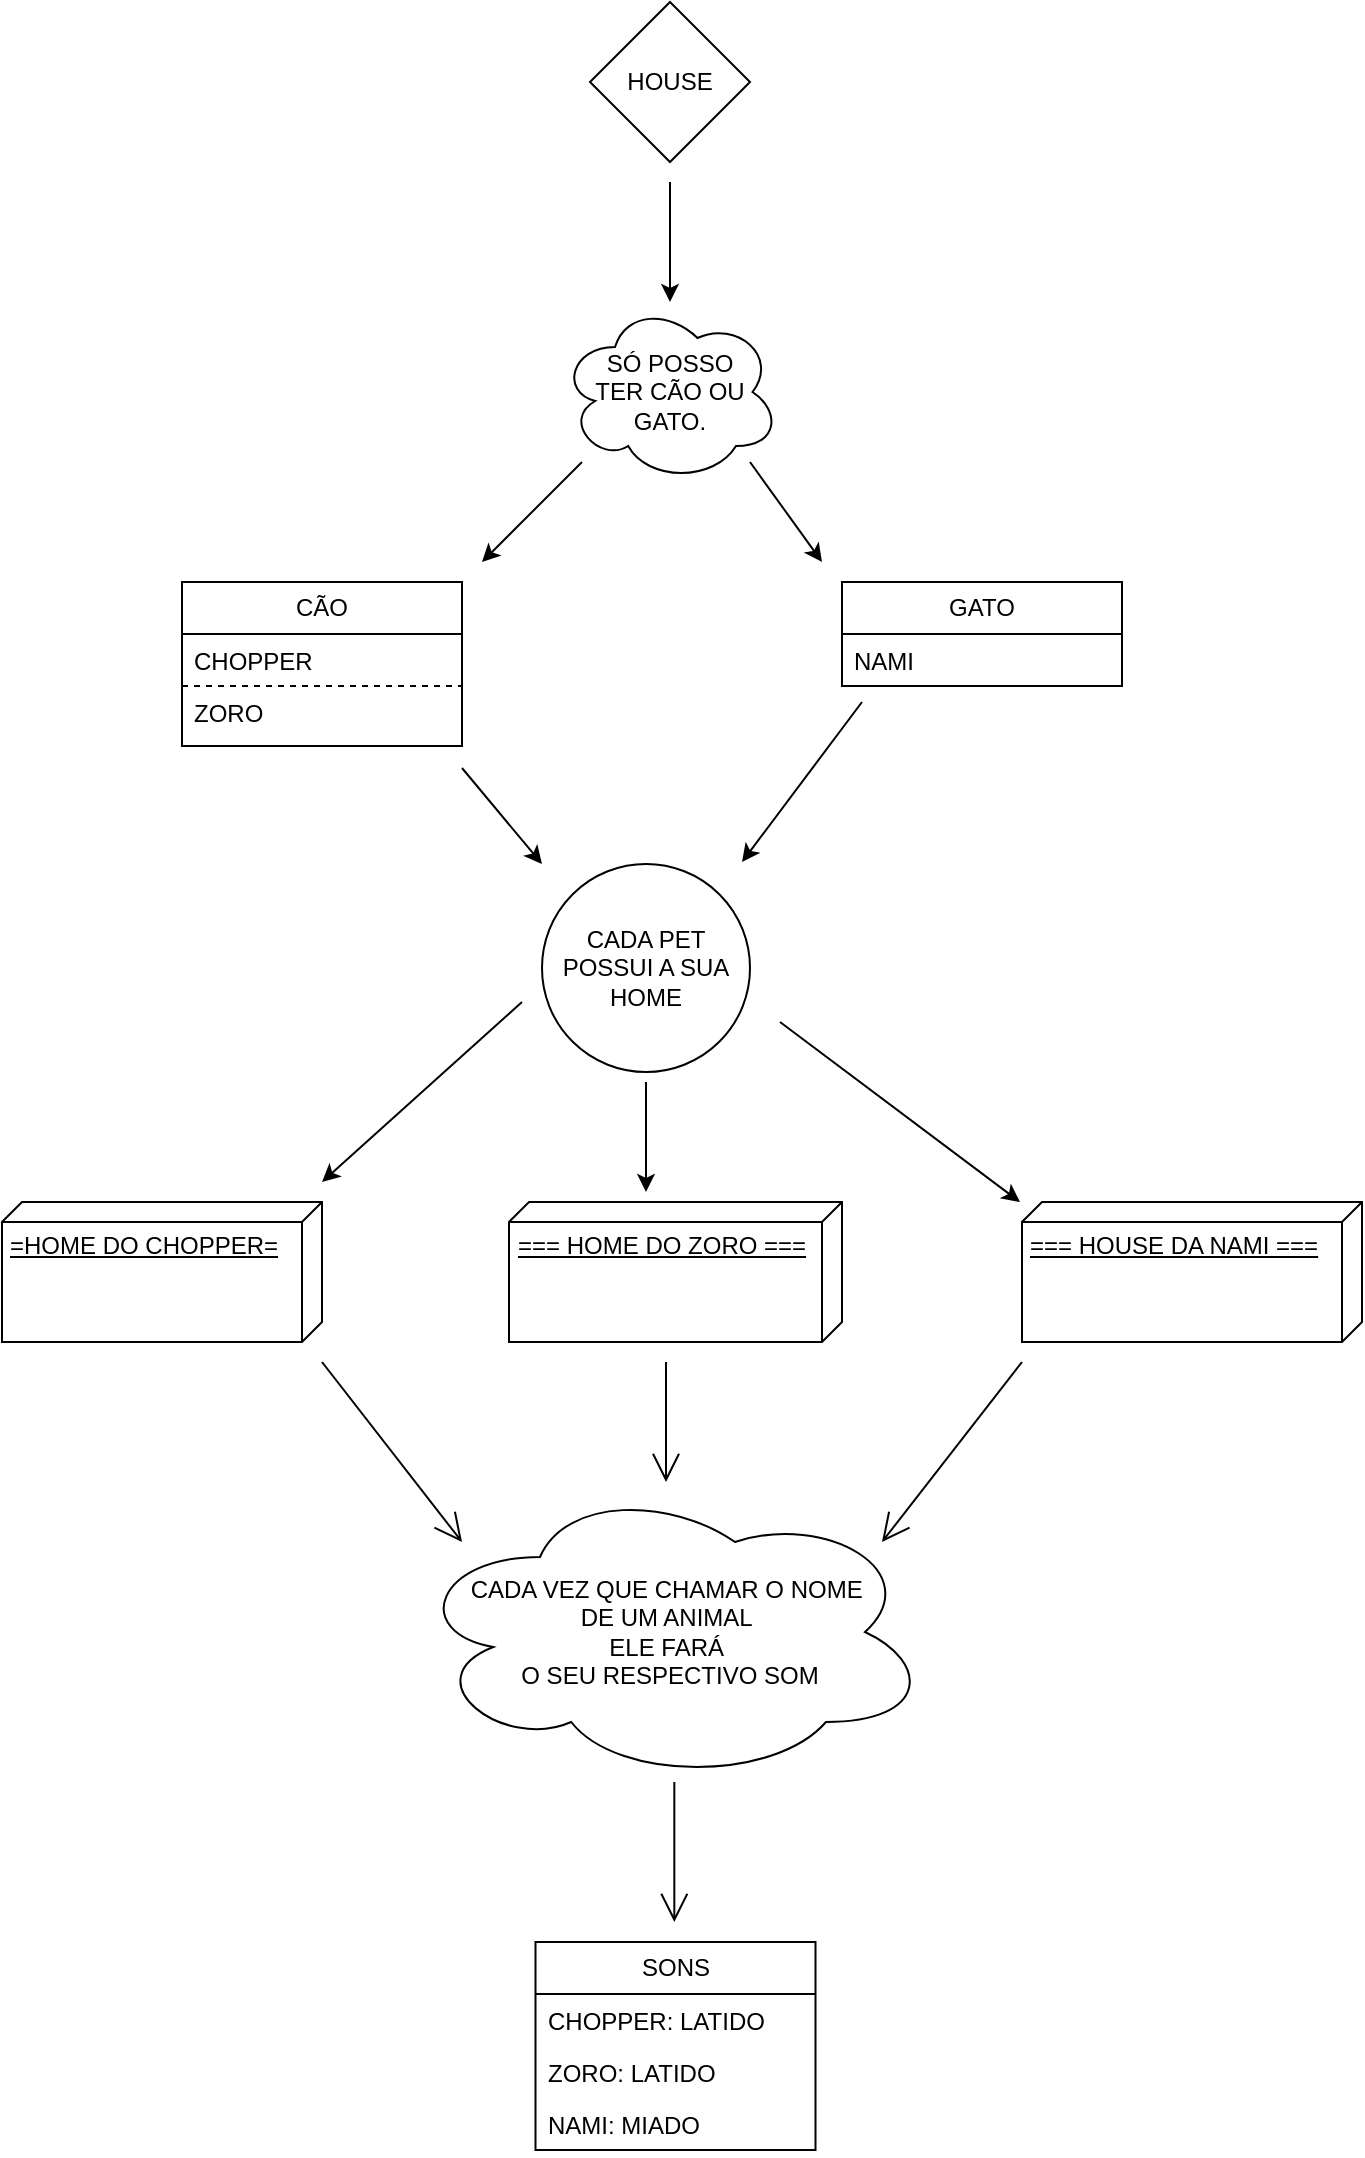 <mxfile version="24.1.0" type="github">
  <diagram name="Página-1" id="alKp1R0HNNUOvfws8MKY">
    <mxGraphModel dx="1956" dy="1040" grid="1" gridSize="10" guides="1" tooltips="1" connect="1" arrows="1" fold="1" page="1" pageScale="1" pageWidth="827" pageHeight="1169" math="0" shadow="0">
      <root>
        <mxCell id="0" />
        <mxCell id="1" parent="0" />
        <mxCell id="Kwb9T7wb9IENg8nRnX77-1" value="HOUSE" style="rhombus;whiteSpace=wrap;html=1;" vertex="1" parent="1">
          <mxGeometry x="374" y="50" width="80" height="80" as="geometry" />
        </mxCell>
        <mxCell id="Kwb9T7wb9IENg8nRnX77-2" value="" style="endArrow=classic;html=1;rounded=0;" edge="1" parent="1">
          <mxGeometry width="50" height="50" relative="1" as="geometry">
            <mxPoint x="414" y="140" as="sourcePoint" />
            <mxPoint x="414" y="200" as="targetPoint" />
          </mxGeometry>
        </mxCell>
        <mxCell id="Kwb9T7wb9IENg8nRnX77-3" value="&amp;nbsp;SÓ POSSO&amp;nbsp;&lt;div&gt;TER CÃO OU GATO.&lt;/div&gt;" style="ellipse;shape=cloud;whiteSpace=wrap;html=1;" vertex="1" parent="1">
          <mxGeometry x="359" y="200" width="110" height="90" as="geometry" />
        </mxCell>
        <mxCell id="Kwb9T7wb9IENg8nRnX77-9" value="CÃO" style="swimlane;fontStyle=0;childLayout=stackLayout;horizontal=1;startSize=26;fillColor=none;horizontalStack=0;resizeParent=1;resizeParentMax=0;resizeLast=0;collapsible=1;marginBottom=0;whiteSpace=wrap;html=1;" vertex="1" parent="1">
          <mxGeometry x="170" y="340" width="140" height="82" as="geometry" />
        </mxCell>
        <mxCell id="Kwb9T7wb9IENg8nRnX77-10" value="CHOPPER" style="text;strokeColor=none;fillColor=none;align=left;verticalAlign=top;spacingLeft=4;spacingRight=4;overflow=hidden;rotatable=0;points=[[0,0.5],[1,0.5]];portConstraint=eastwest;whiteSpace=wrap;html=1;dashed=1;" vertex="1" parent="Kwb9T7wb9IENg8nRnX77-9">
          <mxGeometry y="26" width="140" height="26" as="geometry" />
        </mxCell>
        <mxCell id="Kwb9T7wb9IENg8nRnX77-11" value="ZORO" style="text;strokeColor=default;fillColor=none;align=left;verticalAlign=top;spacingLeft=4;spacingRight=4;overflow=hidden;rotatable=0;points=[[0,0.5],[1,0.5]];portConstraint=eastwest;whiteSpace=wrap;html=1;dashed=1;strokeWidth=1;" vertex="1" parent="Kwb9T7wb9IENg8nRnX77-9">
          <mxGeometry y="52" width="140" height="30" as="geometry" />
        </mxCell>
        <mxCell id="Kwb9T7wb9IENg8nRnX77-13" value="" style="endArrow=classic;html=1;rounded=0;" edge="1" parent="1">
          <mxGeometry width="50" height="50" relative="1" as="geometry">
            <mxPoint x="370" y="280" as="sourcePoint" />
            <mxPoint x="320" y="330" as="targetPoint" />
          </mxGeometry>
        </mxCell>
        <mxCell id="Kwb9T7wb9IENg8nRnX77-14" value="GATO" style="swimlane;fontStyle=0;childLayout=stackLayout;horizontal=1;startSize=26;fillColor=none;horizontalStack=0;resizeParent=1;resizeParentMax=0;resizeLast=0;collapsible=1;marginBottom=0;whiteSpace=wrap;html=1;" vertex="1" parent="1">
          <mxGeometry x="500" y="340" width="140" height="52" as="geometry" />
        </mxCell>
        <mxCell id="Kwb9T7wb9IENg8nRnX77-15" value="NAMI" style="text;strokeColor=none;fillColor=none;align=left;verticalAlign=top;spacingLeft=4;spacingRight=4;overflow=hidden;rotatable=0;points=[[0,0.5],[1,0.5]];portConstraint=eastwest;whiteSpace=wrap;html=1;dashed=1;strokeWidth=1;" vertex="1" parent="Kwb9T7wb9IENg8nRnX77-14">
          <mxGeometry y="26" width="140" height="26" as="geometry" />
        </mxCell>
        <mxCell id="Kwb9T7wb9IENg8nRnX77-18" value="" style="endArrow=classic;html=1;rounded=0;" edge="1" parent="1">
          <mxGeometry width="50" height="50" relative="1" as="geometry">
            <mxPoint x="454" y="280" as="sourcePoint" />
            <mxPoint x="490" y="330" as="targetPoint" />
          </mxGeometry>
        </mxCell>
        <mxCell id="Kwb9T7wb9IENg8nRnX77-20" value="=HOME DO CHOPPER=" style="verticalAlign=top;align=left;spacingTop=8;spacingLeft=2;spacingRight=12;shape=cube;size=10;direction=south;fontStyle=4;html=1;whiteSpace=wrap;" vertex="1" parent="1">
          <mxGeometry x="80" y="650" width="160" height="70" as="geometry" />
        </mxCell>
        <mxCell id="Kwb9T7wb9IENg8nRnX77-21" value="=== HOME DO ZORO ===" style="verticalAlign=top;align=left;spacingTop=8;spacingLeft=2;spacingRight=12;shape=cube;size=10;direction=south;fontStyle=4;html=1;whiteSpace=wrap;" vertex="1" parent="1">
          <mxGeometry x="333.5" y="650" width="166.5" height="70" as="geometry" />
        </mxCell>
        <mxCell id="Kwb9T7wb9IENg8nRnX77-22" value="=== HOUSE DA NAMI ===" style="verticalAlign=top;align=left;spacingTop=8;spacingLeft=2;spacingRight=12;shape=cube;size=10;direction=south;fontStyle=4;html=1;whiteSpace=wrap;" vertex="1" parent="1">
          <mxGeometry x="590" y="650" width="170" height="70" as="geometry" />
        </mxCell>
        <mxCell id="Kwb9T7wb9IENg8nRnX77-26" value="CADA PET POSSUI A SUA HOME" style="ellipse;whiteSpace=wrap;html=1;aspect=fixed;" vertex="1" parent="1">
          <mxGeometry x="350" y="481" width="104" height="104" as="geometry" />
        </mxCell>
        <mxCell id="Kwb9T7wb9IENg8nRnX77-27" value="" style="endArrow=classic;html=1;rounded=0;" edge="1" parent="1">
          <mxGeometry width="50" height="50" relative="1" as="geometry">
            <mxPoint x="310" y="433" as="sourcePoint" />
            <mxPoint x="350" y="481" as="targetPoint" />
          </mxGeometry>
        </mxCell>
        <mxCell id="Kwb9T7wb9IENg8nRnX77-28" value="" style="endArrow=classic;html=1;rounded=0;" edge="1" parent="1">
          <mxGeometry width="50" height="50" relative="1" as="geometry">
            <mxPoint x="510" y="400" as="sourcePoint" />
            <mxPoint x="450" y="480" as="targetPoint" />
          </mxGeometry>
        </mxCell>
        <mxCell id="Kwb9T7wb9IENg8nRnX77-29" value="" style="endArrow=classic;html=1;rounded=0;" edge="1" parent="1">
          <mxGeometry width="50" height="50" relative="1" as="geometry">
            <mxPoint x="340" y="550" as="sourcePoint" />
            <mxPoint x="240" y="640" as="targetPoint" />
          </mxGeometry>
        </mxCell>
        <mxCell id="Kwb9T7wb9IENg8nRnX77-30" value="" style="endArrow=classic;html=1;rounded=0;" edge="1" parent="1">
          <mxGeometry width="50" height="50" relative="1" as="geometry">
            <mxPoint x="402" y="590" as="sourcePoint" />
            <mxPoint x="402" y="645" as="targetPoint" />
          </mxGeometry>
        </mxCell>
        <mxCell id="Kwb9T7wb9IENg8nRnX77-31" value="" style="endArrow=classic;html=1;rounded=0;" edge="1" parent="1">
          <mxGeometry width="50" height="50" relative="1" as="geometry">
            <mxPoint x="469" y="560" as="sourcePoint" />
            <mxPoint x="589" y="650" as="targetPoint" />
          </mxGeometry>
        </mxCell>
        <mxCell id="Kwb9T7wb9IENg8nRnX77-32" value="CADA VEZ QUE CHAMAR O NOME&amp;nbsp;&lt;div&gt;DE UM ANIMAL&amp;nbsp;&lt;/div&gt;&lt;div&gt;ELE FARÁ&amp;nbsp;&lt;/div&gt;&lt;div&gt;O SEU RESPECTIVO SOM&lt;/div&gt;" style="ellipse;shape=cloud;whiteSpace=wrap;html=1;" vertex="1" parent="1">
          <mxGeometry x="284" y="790" width="260" height="150" as="geometry" />
        </mxCell>
        <mxCell id="Kwb9T7wb9IENg8nRnX77-34" value="" style="endArrow=open;endFill=1;endSize=12;html=1;rounded=0;" edge="1" parent="1">
          <mxGeometry width="160" relative="1" as="geometry">
            <mxPoint x="240" y="730" as="sourcePoint" />
            <mxPoint x="310" y="820" as="targetPoint" />
          </mxGeometry>
        </mxCell>
        <mxCell id="Kwb9T7wb9IENg8nRnX77-35" value="" style="endArrow=open;endFill=1;endSize=12;html=1;rounded=0;" edge="1" parent="1">
          <mxGeometry width="160" relative="1" as="geometry">
            <mxPoint x="412" y="730" as="sourcePoint" />
            <mxPoint x="412" y="790" as="targetPoint" />
          </mxGeometry>
        </mxCell>
        <mxCell id="Kwb9T7wb9IENg8nRnX77-36" value="" style="endArrow=open;endFill=1;endSize=12;html=1;rounded=0;" edge="1" parent="1">
          <mxGeometry width="160" relative="1" as="geometry">
            <mxPoint x="590" y="730" as="sourcePoint" />
            <mxPoint x="520" y="820" as="targetPoint" />
          </mxGeometry>
        </mxCell>
        <mxCell id="Kwb9T7wb9IENg8nRnX77-37" value="SONS" style="swimlane;fontStyle=0;childLayout=stackLayout;horizontal=1;startSize=26;fillColor=none;horizontalStack=0;resizeParent=1;resizeParentMax=0;resizeLast=0;collapsible=1;marginBottom=0;whiteSpace=wrap;html=1;" vertex="1" parent="1">
          <mxGeometry x="346.75" y="1020" width="140" height="104" as="geometry" />
        </mxCell>
        <mxCell id="Kwb9T7wb9IENg8nRnX77-38" value="CHOPPER: LATIDO" style="text;strokeColor=none;fillColor=none;align=left;verticalAlign=top;spacingLeft=4;spacingRight=4;overflow=hidden;rotatable=0;points=[[0,0.5],[1,0.5]];portConstraint=eastwest;whiteSpace=wrap;html=1;" vertex="1" parent="Kwb9T7wb9IENg8nRnX77-37">
          <mxGeometry y="26" width="140" height="26" as="geometry" />
        </mxCell>
        <mxCell id="Kwb9T7wb9IENg8nRnX77-39" value="ZORO: LATIDO" style="text;strokeColor=none;fillColor=none;align=left;verticalAlign=top;spacingLeft=4;spacingRight=4;overflow=hidden;rotatable=0;points=[[0,0.5],[1,0.5]];portConstraint=eastwest;whiteSpace=wrap;html=1;" vertex="1" parent="Kwb9T7wb9IENg8nRnX77-37">
          <mxGeometry y="52" width="140" height="26" as="geometry" />
        </mxCell>
        <mxCell id="Kwb9T7wb9IENg8nRnX77-40" value="NAMI: MIADO" style="text;strokeColor=none;fillColor=none;align=left;verticalAlign=top;spacingLeft=4;spacingRight=4;overflow=hidden;rotatable=0;points=[[0,0.5],[1,0.5]];portConstraint=eastwest;whiteSpace=wrap;html=1;" vertex="1" parent="Kwb9T7wb9IENg8nRnX77-37">
          <mxGeometry y="78" width="140" height="26" as="geometry" />
        </mxCell>
        <mxCell id="Kwb9T7wb9IENg8nRnX77-41" value="" style="endArrow=open;endFill=1;endSize=12;html=1;rounded=0;" edge="1" parent="1">
          <mxGeometry width="160" relative="1" as="geometry">
            <mxPoint x="416.16" y="940" as="sourcePoint" />
            <mxPoint x="416.16" y="1010" as="targetPoint" />
          </mxGeometry>
        </mxCell>
      </root>
    </mxGraphModel>
  </diagram>
</mxfile>

